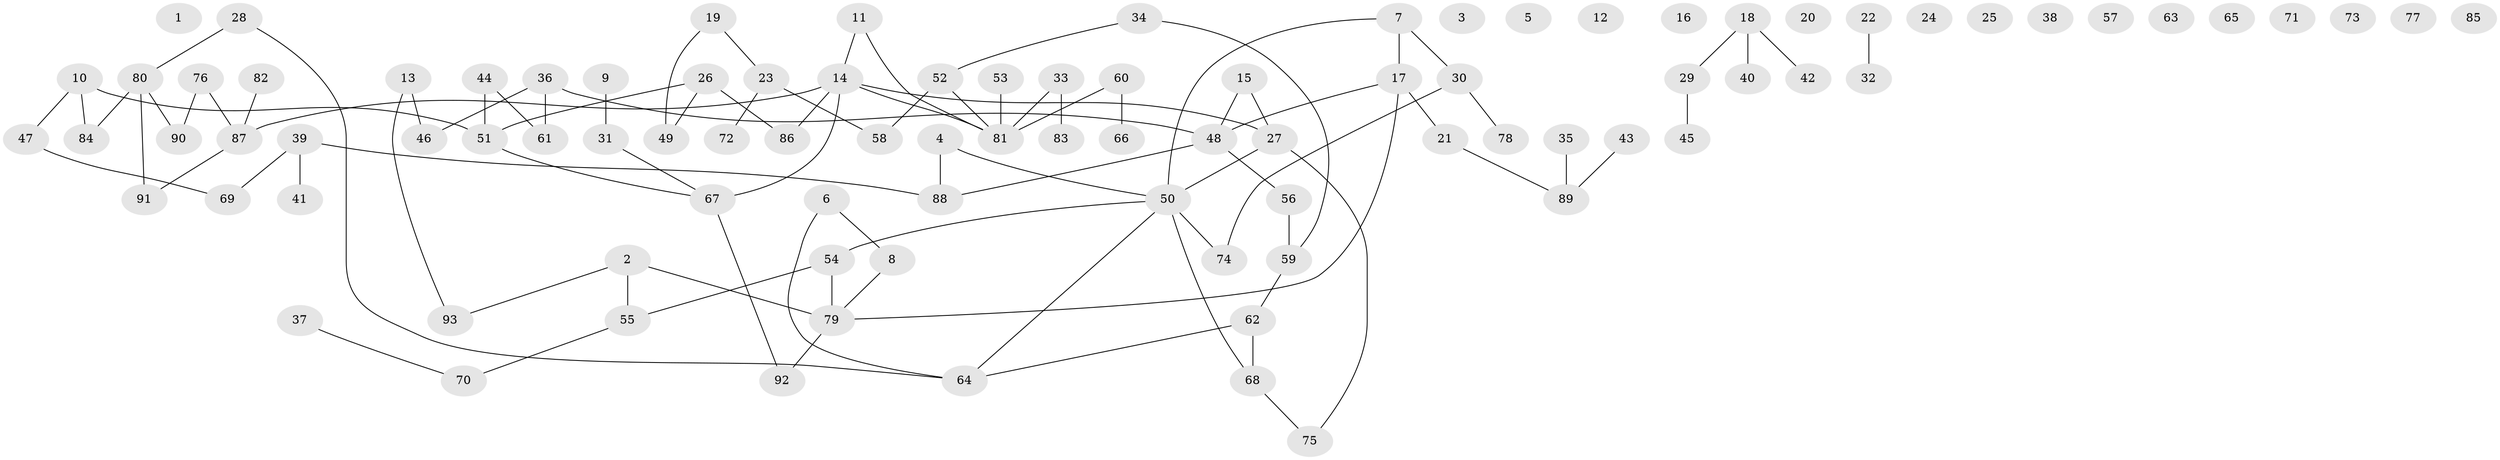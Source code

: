 // coarse degree distribution, {0: 0.24242424242424243, 3: 0.13636363636363635, 2: 0.24242424242424243, 4: 0.10606060606060606, 1: 0.19696969696969696, 8: 0.030303030303030304, 5: 0.015151515151515152, 7: 0.015151515151515152, 6: 0.015151515151515152}
// Generated by graph-tools (version 1.1) at 2025/41/03/06/25 10:41:25]
// undirected, 93 vertices, 94 edges
graph export_dot {
graph [start="1"]
  node [color=gray90,style=filled];
  1;
  2;
  3;
  4;
  5;
  6;
  7;
  8;
  9;
  10;
  11;
  12;
  13;
  14;
  15;
  16;
  17;
  18;
  19;
  20;
  21;
  22;
  23;
  24;
  25;
  26;
  27;
  28;
  29;
  30;
  31;
  32;
  33;
  34;
  35;
  36;
  37;
  38;
  39;
  40;
  41;
  42;
  43;
  44;
  45;
  46;
  47;
  48;
  49;
  50;
  51;
  52;
  53;
  54;
  55;
  56;
  57;
  58;
  59;
  60;
  61;
  62;
  63;
  64;
  65;
  66;
  67;
  68;
  69;
  70;
  71;
  72;
  73;
  74;
  75;
  76;
  77;
  78;
  79;
  80;
  81;
  82;
  83;
  84;
  85;
  86;
  87;
  88;
  89;
  90;
  91;
  92;
  93;
  2 -- 55;
  2 -- 79;
  2 -- 93;
  4 -- 50;
  4 -- 88;
  6 -- 8;
  6 -- 64;
  7 -- 17;
  7 -- 30;
  7 -- 50;
  8 -- 79;
  9 -- 31;
  10 -- 47;
  10 -- 51;
  10 -- 84;
  11 -- 14;
  11 -- 81;
  13 -- 46;
  13 -- 93;
  14 -- 27;
  14 -- 67;
  14 -- 81;
  14 -- 86;
  14 -- 87;
  15 -- 27;
  15 -- 48;
  17 -- 21;
  17 -- 48;
  17 -- 79;
  18 -- 29;
  18 -- 40;
  18 -- 42;
  19 -- 23;
  19 -- 49;
  21 -- 89;
  22 -- 32;
  23 -- 58;
  23 -- 72;
  26 -- 49;
  26 -- 51;
  26 -- 86;
  27 -- 50;
  27 -- 75;
  28 -- 64;
  28 -- 80;
  29 -- 45;
  30 -- 74;
  30 -- 78;
  31 -- 67;
  33 -- 81;
  33 -- 83;
  34 -- 52;
  34 -- 59;
  35 -- 89;
  36 -- 46;
  36 -- 48;
  36 -- 61;
  37 -- 70;
  39 -- 41;
  39 -- 69;
  39 -- 88;
  43 -- 89;
  44 -- 51;
  44 -- 61;
  47 -- 69;
  48 -- 56;
  48 -- 88;
  50 -- 54;
  50 -- 64;
  50 -- 68;
  50 -- 74;
  51 -- 67;
  52 -- 58;
  52 -- 81;
  53 -- 81;
  54 -- 55;
  54 -- 79;
  55 -- 70;
  56 -- 59;
  59 -- 62;
  60 -- 66;
  60 -- 81;
  62 -- 64;
  62 -- 68;
  67 -- 92;
  68 -- 75;
  76 -- 87;
  76 -- 90;
  79 -- 92;
  80 -- 84;
  80 -- 90;
  80 -- 91;
  82 -- 87;
  87 -- 91;
}
